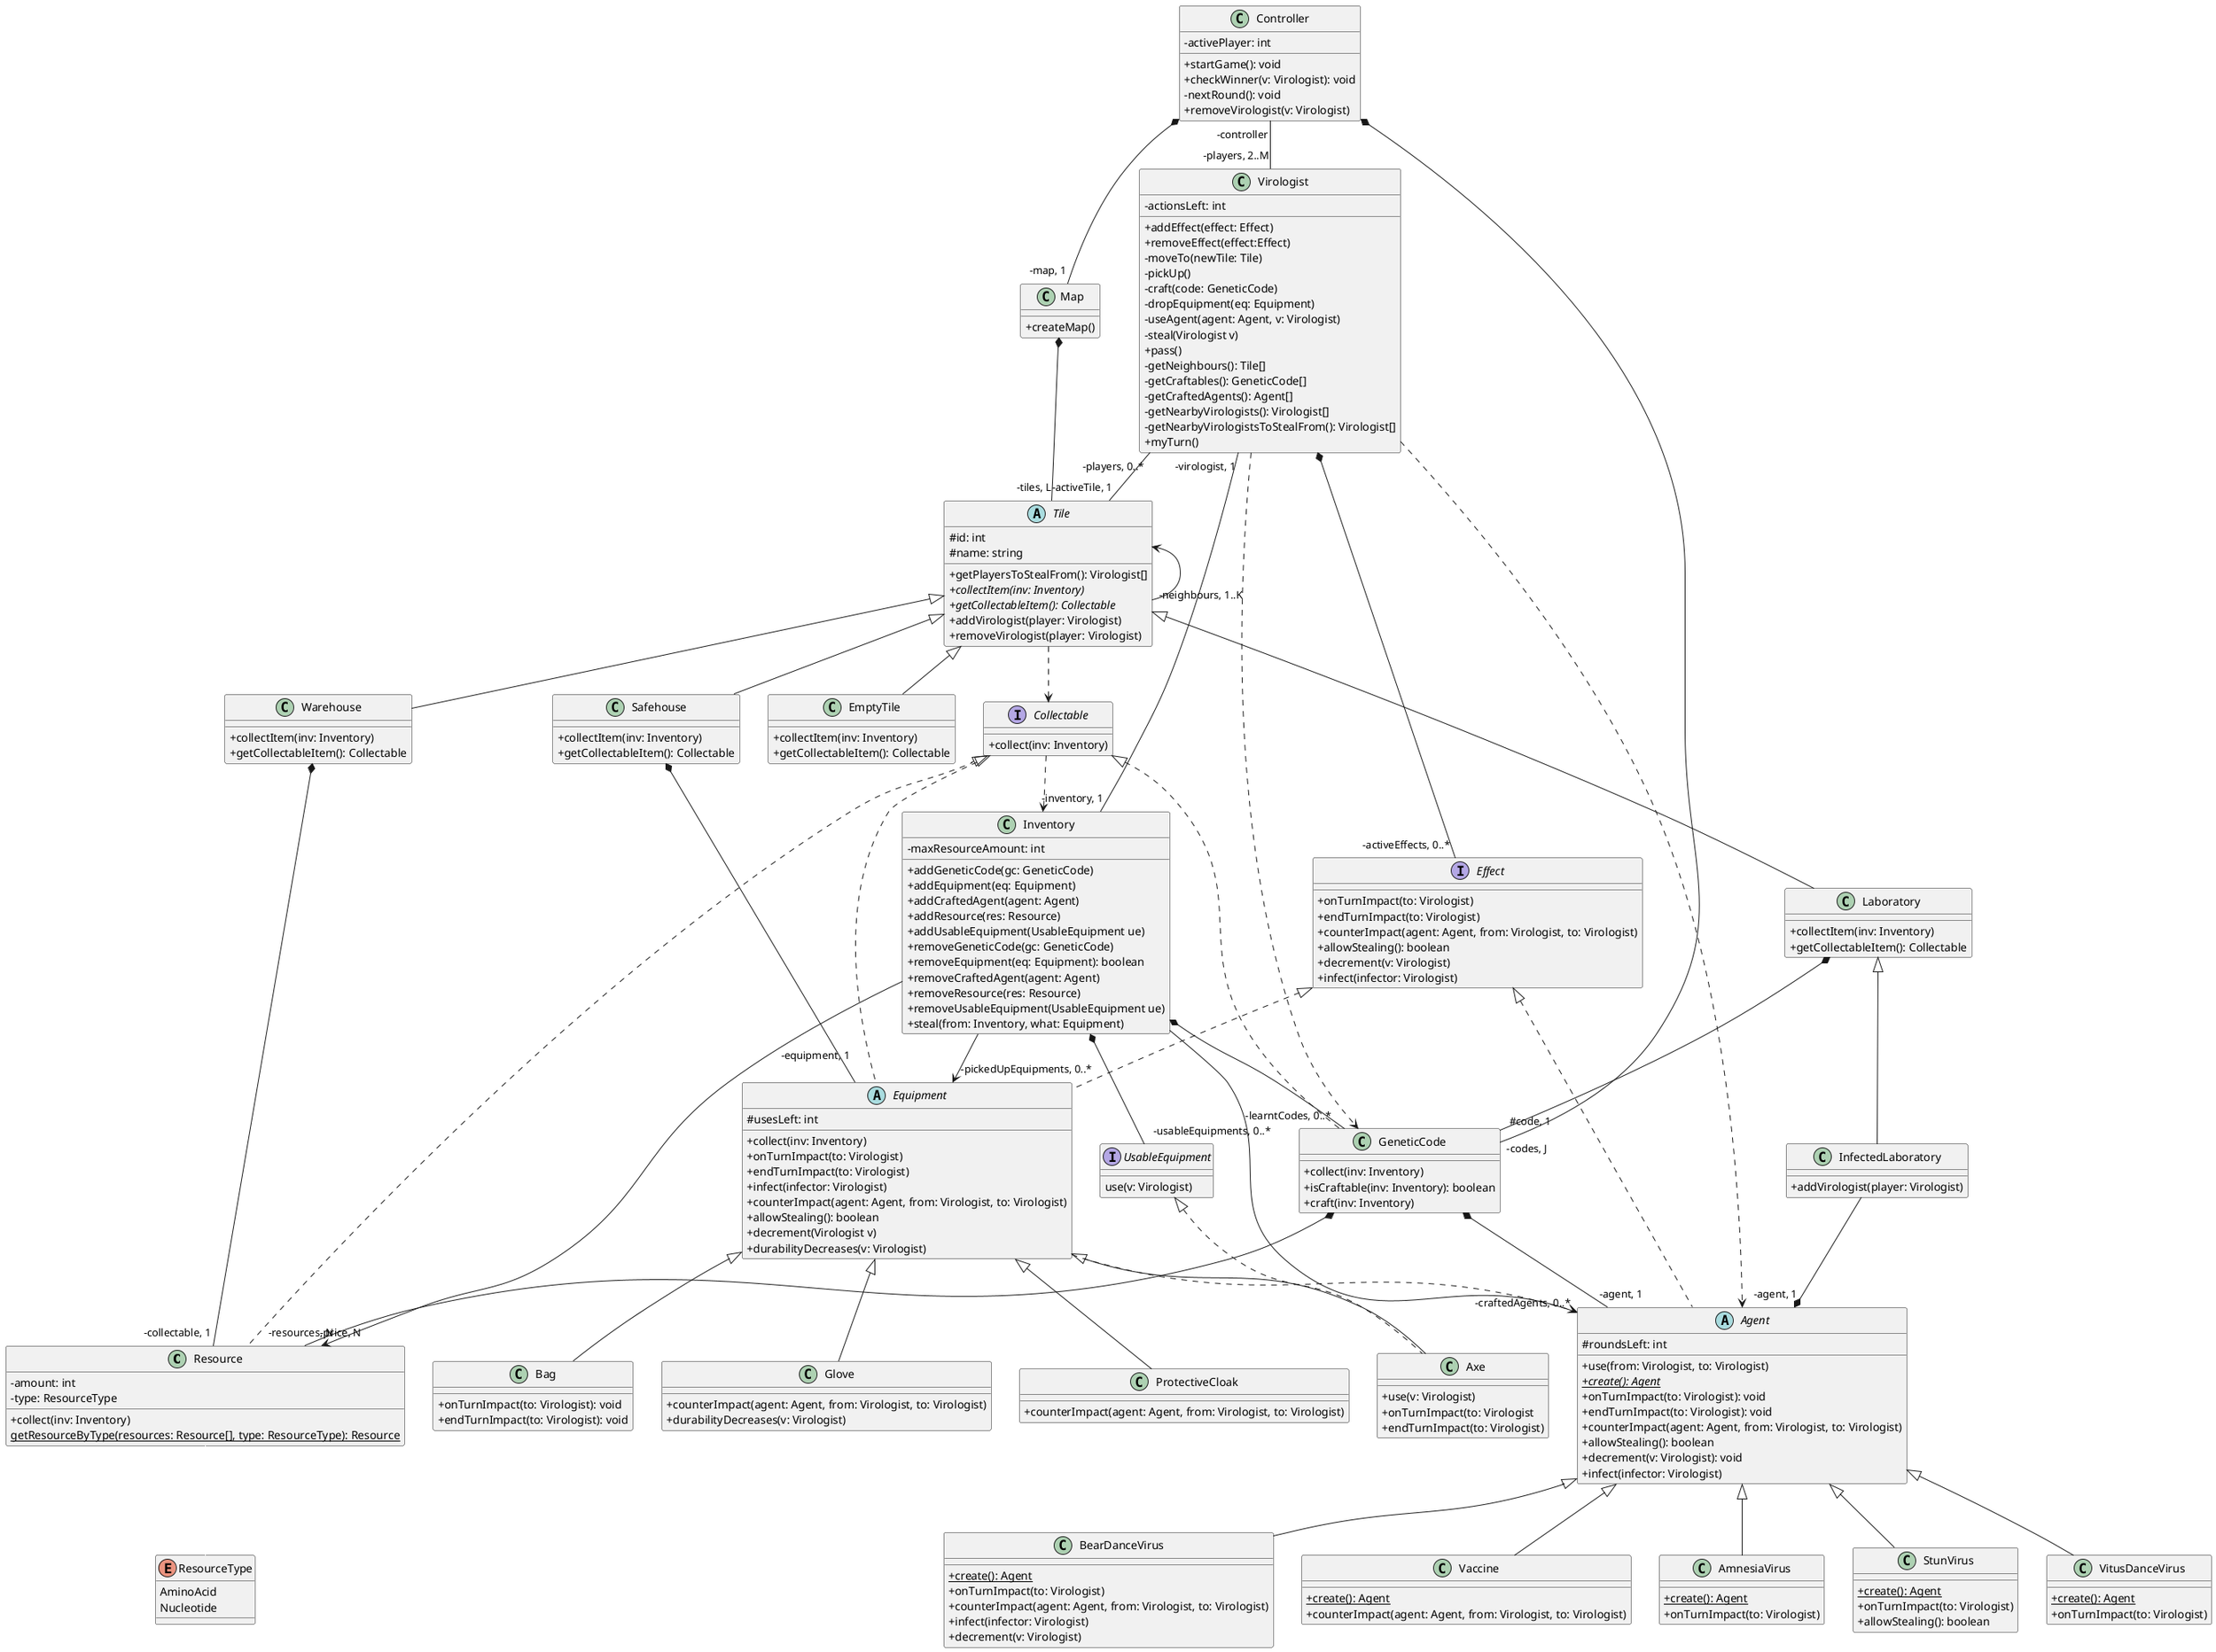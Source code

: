 @startuml
'https://plantuml.com/class-diagram
skinparam classAttributeIconSize 0

class Resource implements Collectable {
    -amount: int
    -type: ResourceType
    +collect(inv: Inventory)
    {static} getResourceByType(resources: Resource[], type: ResourceType): Resource

}

enum ResourceType {
    AminoAcid
    Nucleotide
}

Resource -- ResourceType #line:white

abstract class Agent implements Effect {

    #roundsLeft: int
    +use(from: Virologist, to: Virologist)
    {static} {abstract} +create(): Agent
    /'             Effect interface            '/
    +onTurnImpact(to: Virologist): void
    +endTurnImpact(to: Virologist): void
    +counterImpact(agent: Agent, from: Virologist, to: Virologist)
    +allowStealing(): boolean
    +decrement(v: Virologist): void
    +infect(infector: Virologist)
}

class AmnesiaVirus extends Agent{
    {static} +create(): Agent
    +onTurnImpact(to: Virologist)
}

class StunVirus extends Agent{
    {static} +create(): Agent
    +onTurnImpact(to: Virologist)
    +allowStealing(): boolean
}
class VitusDanceVirus extends Agent{
    {static} +create(): Agent
    +onTurnImpact(to: Virologist)
}
class BearDanceVirus extends Agent {
    {static} +create(): Agent
    +onTurnImpact(to: Virologist)
    +counterImpact(agent: Agent, from: Virologist, to: Virologist)
    +infect(infector: Virologist)
    +decrement(v: Virologist)
}
class Vaccine extends Agent{
    {static} +create(): Agent
    +counterImpact(agent: Agent, from: Virologist, to: Virologist)
}

class Virologist {
    -actionsLeft: int
    +addEffect(effect: Effect)
    +removeEffect(effect:Effect)
    'default useCases:
    -moveTo(newTile: Tile)
    -pickUp()
    -craft(code: GeneticCode)
    -dropEquipment(eq: Equipment)
    -useAgent(agent: Agent, v: Virologist)
    -steal(Virologist v)
    +pass()
    'useCase wrappers
    -getNeighbours(): Tile[]
    -getCraftables(): GeneticCode[]
    -getCraftedAgents(): Agent[]
    -getNearbyVirologists(): Virologist[]
    -getNearbyVirologistsToStealFrom(): Virologist[]
    +myTurn()
}

class Inventory {
    -maxResourceAmount: int
    +addGeneticCode(gc: GeneticCode)
    +addEquipment(eq: Equipment)
    +addCraftedAgent(agent: Agent)
    +addResource(res: Resource)
    +addUsableEquipment(UsableEquipment ue)
    +removeGeneticCode(gc: GeneticCode)
    +removeEquipment(eq: Equipment): boolean
    +removeCraftedAgent(agent: Agent)
    +removeResource(res: Resource)
    +removeUsableEquipment(UsableEquipment ue)
    +steal(from: Inventory, what: Equipment)
}


interface Effect {
    +onTurnImpact(to: Virologist)
    +endTurnImpact(to: Virologist)
    +counterImpact(agent: Agent, from: Virologist, to: Virologist)
    +allowStealing(): boolean
    +decrement(v: Virologist)
    +infect(infector: Virologist)
}
class GeneticCode implements Collectable {
    +collect(inv: Inventory) /'Collectable'/
    +isCraftable(inv: Inventory): boolean
    +craft(inv: Inventory)
}

interface Collectable {
    +collect(inv: Inventory)
}

Tile ..> Collectable
Collectable ..> Inventory
Virologist ..> GeneticCode
Virologist ..> Agent
Equipment ..> Agent

Virologist "-virologist, 1" -- "-inventory, 1" Inventory
Virologist *-- "-activeEffects, 0..*" Effect

Inventory *-- "-learntCodes, 0..*" GeneticCode
Inventory --> "-pickedUpEquipments, 0..*" Equipment
Inventory --> "-craftedAgents, 0..*" Agent
Inventory --> "-resources, N" Resource

GeneticCode *-- "-price, N" Resource
GeneticCode *-- "-agent, 1" Agent

Virologist "-players, 0..*" -- "-activeTile, 1" Tile

abstract class Equipment implements Effect, Collectable {
    #usesLeft: int
    +collect(inv: Inventory)
    /'             Effect interface            '/
    +onTurnImpact(to: Virologist)
    +endTurnImpact(to: Virologist)
    +infect(infector: Virologist)
    +counterImpact(agent: Agent, from: Virologist, to: Virologist)
    +allowStealing(): boolean
    +decrement(Virologist v)
    +durabilityDecreases(v: Virologist)
}
class ProtectiveCloak extends Equipment {
    +counterImpact(agent: Agent, from: Virologist, to: Virologist) /'Equipment'/
}

class Bag extends Equipment{
    +onTurnImpact(to: Virologist): void /'Equipment'/
    +endTurnImpact(to: Virologist): void /'Equipment'/
}
class Glove extends Equipment {
    +counterImpact(agent: Agent, from: Virologist, to: Virologist) /'Equipment'/
    +durabilityDecreases(v: Virologist)
}
'new
class Axe extends Equipment implements UsableEquipment {
    +use(v: Virologist)
    +onTurnImpact(to: Virologist
    +endTurnImpact(to: Virologist)
}

abstract class Tile {
    #id: int
    #name: string
    +getPlayersToStealFrom(): Virologist[]
    {abstract} +collectItem(inv: Inventory)
    {abstract} +getCollectableItem(): Collectable
    +addVirologist(player: Virologist)
    +removeVirologist(player: Virologist)
}

together {
    class Laboratory extends Tile {
        +collectItem(inv: Inventory)
        +getCollectableItem(): Collectable
    }

    class InfectedLaboratory extends Laboratory {
         +addVirologist(player: Virologist)
    }
}

Agent " -agent, 1" *-- InfectedLaboratory

class Safehouse extends Tile {
    +collectItem(inv: Inventory)
    +getCollectableItem(): Collectable
}
class Warehouse extends Tile {
    +collectItem(inv: Inventory)
    +getCollectableItem(): Collectable
}
class EmptyTile extends Tile {
    +collectItem(inv: Inventory)
    +getCollectableItem(): Collectable
}

class Map {
    +createMap()
}

Laboratory *-- " #code, 1" GeneticCode
Safehouse *-- "-equipment, 1\n" Equipment
Warehouse *-- "-collectable, 1" Resource

Map  *-- "-tiles, L" Tile
Tile <-- "-neighbours, 1..K" Tile

class Controller {
    -activePlayer: int
    +startGame(): void
    +checkWinner(v: Virologist): void
    -nextRound(): void
    +removeVirologist(v: Virologist)
}

interface UsableEquipment {
    use(v: Virologist)
}

Inventory *-- "-usableEquipments, 0..*" UsableEquipment

Controller *-- "-map, 1" Map
Controller "-controller" -- "-players, 2..M" Virologist
Controller *-- "-codes, J" GeneticCode

@enduml